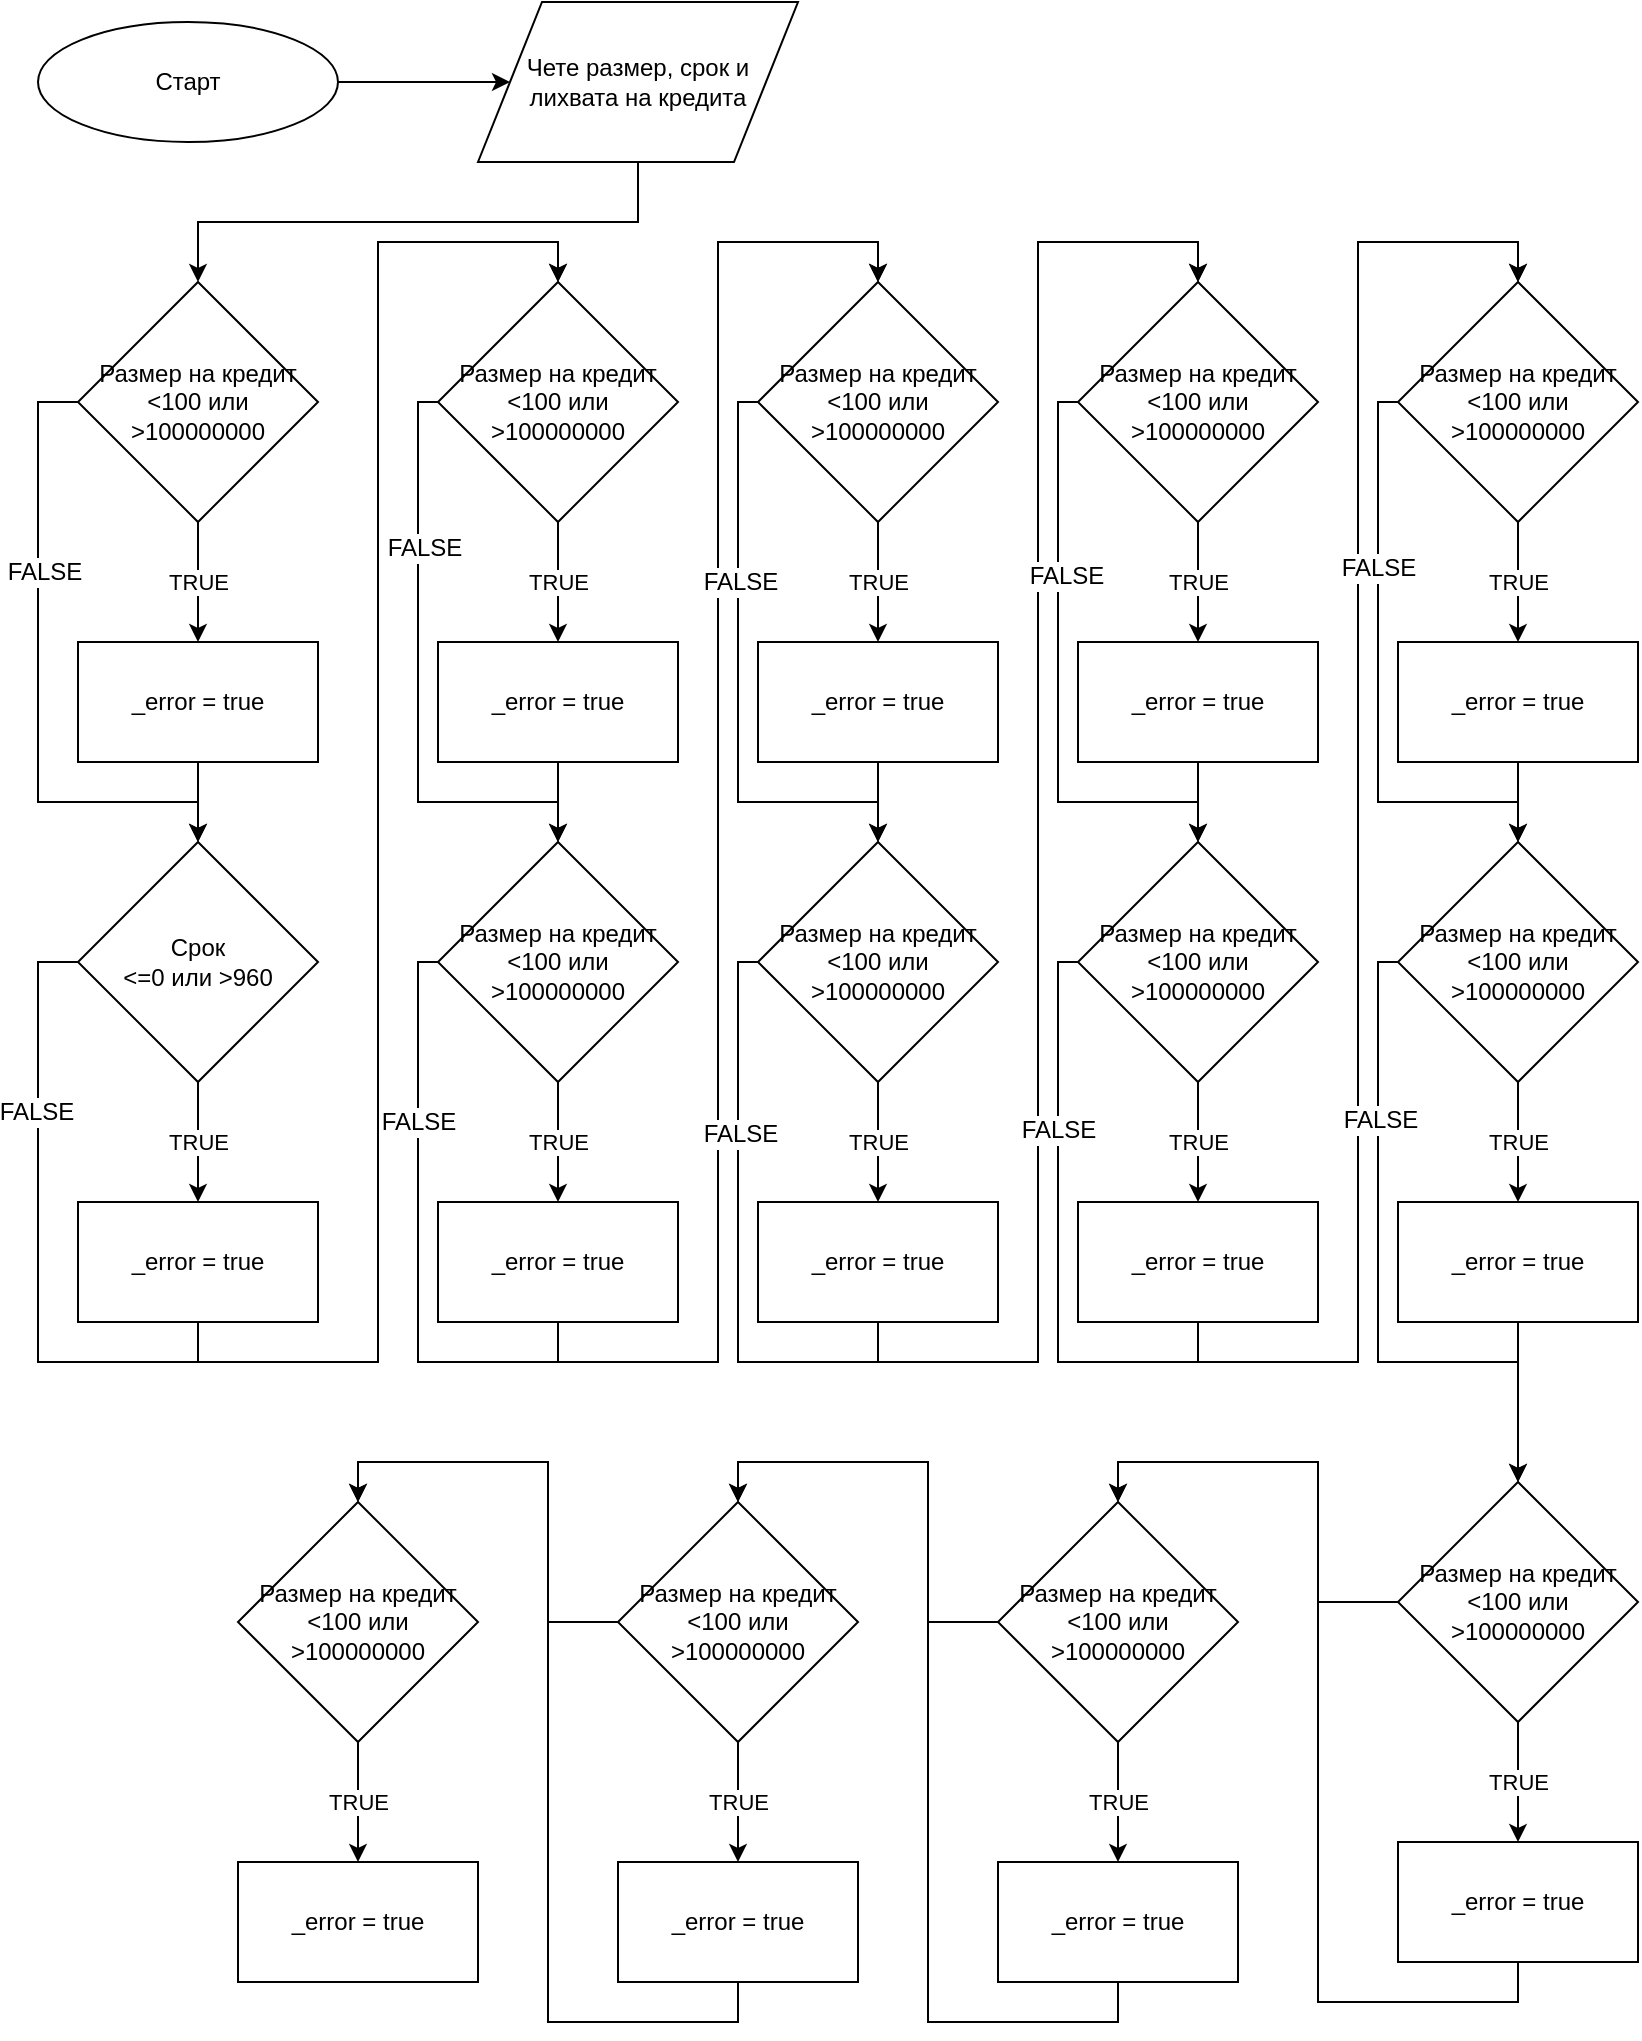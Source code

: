 <mxfile version="10.6.8" type="github"><diagram id="2QsEXOqxH2Xo6dV3NBOx" name="Page-1"><mxGraphModel dx="1394" dy="715" grid="1" gridSize="10" guides="1" tooltips="1" connect="1" arrows="1" fold="1" page="1" pageScale="1" pageWidth="850" pageHeight="1100" math="0" shadow="0"><root><mxCell id="0"/><mxCell id="1" parent="0"/><mxCell id="38YJo6SLMKGG8gX_s3Js-8" style="edgeStyle=orthogonalEdgeStyle;rounded=0;orthogonalLoop=1;jettySize=auto;html=1;exitX=1;exitY=0.5;exitDx=0;exitDy=0;" edge="1" parent="1" source="38YJo6SLMKGG8gX_s3Js-6" target="38YJo6SLMKGG8gX_s3Js-7"><mxGeometry relative="1" as="geometry"/></mxCell><mxCell id="38YJo6SLMKGG8gX_s3Js-6" value="Старт" style="ellipse;whiteSpace=wrap;html=1;" vertex="1" parent="1"><mxGeometry x="20" y="20" width="150" height="60" as="geometry"/></mxCell><mxCell id="38YJo6SLMKGG8gX_s3Js-10" style="edgeStyle=orthogonalEdgeStyle;rounded=0;orthogonalLoop=1;jettySize=auto;html=1;exitX=0.5;exitY=1;exitDx=0;exitDy=0;entryX=0.5;entryY=0;entryDx=0;entryDy=0;" edge="1" parent="1" source="38YJo6SLMKGG8gX_s3Js-7" target="38YJo6SLMKGG8gX_s3Js-9"><mxGeometry relative="1" as="geometry"/></mxCell><mxCell id="38YJo6SLMKGG8gX_s3Js-7" value="Чете размер, срок и лихвата на кредита" style="shape=parallelogram;perimeter=parallelogramPerimeter;whiteSpace=wrap;html=1;" vertex="1" parent="1"><mxGeometry x="240" y="10" width="160" height="80" as="geometry"/></mxCell><mxCell id="38YJo6SLMKGG8gX_s3Js-12" value="TRUE" style="edgeStyle=orthogonalEdgeStyle;rounded=0;orthogonalLoop=1;jettySize=auto;html=1;exitX=0.5;exitY=1;exitDx=0;exitDy=0;entryX=0.5;entryY=0;entryDx=0;entryDy=0;" edge="1" parent="1" source="38YJo6SLMKGG8gX_s3Js-9" target="38YJo6SLMKGG8gX_s3Js-11"><mxGeometry relative="1" as="geometry"/></mxCell><mxCell id="38YJo6SLMKGG8gX_s3Js-131" style="edgeStyle=orthogonalEdgeStyle;rounded=0;orthogonalLoop=1;jettySize=auto;html=1;exitX=0;exitY=0.5;exitDx=0;exitDy=0;" edge="1" parent="1" source="38YJo6SLMKGG8gX_s3Js-9"><mxGeometry relative="1" as="geometry"><mxPoint x="100" y="430" as="targetPoint"/><Array as="points"><mxPoint x="20" y="210"/><mxPoint x="20" y="410"/><mxPoint x="100" y="410"/></Array></mxGeometry></mxCell><mxCell id="38YJo6SLMKGG8gX_s3Js-146" value="FALSE" style="text;html=1;resizable=0;points=[];align=center;verticalAlign=middle;labelBackgroundColor=#ffffff;" vertex="1" connectable="0" parent="38YJo6SLMKGG8gX_s3Js-131"><mxGeometry x="-0.344" y="3" relative="1" as="geometry"><mxPoint as="offset"/></mxGeometry></mxCell><mxCell id="38YJo6SLMKGG8gX_s3Js-9" value="Размер на кредит &amp;lt;100 или &amp;gt;100000000" style="rhombus;whiteSpace=wrap;html=1;fillColor=#ffffff;" vertex="1" parent="1"><mxGeometry x="40" y="150" width="120" height="120" as="geometry"/></mxCell><mxCell id="38YJo6SLMKGG8gX_s3Js-130" style="edgeStyle=orthogonalEdgeStyle;rounded=0;orthogonalLoop=1;jettySize=auto;html=1;exitX=0.5;exitY=1;exitDx=0;exitDy=0;entryX=0.5;entryY=0;entryDx=0;entryDy=0;" edge="1" parent="1" source="38YJo6SLMKGG8gX_s3Js-11" target="38YJo6SLMKGG8gX_s3Js-75"><mxGeometry relative="1" as="geometry"/></mxCell><mxCell id="38YJo6SLMKGG8gX_s3Js-11" value="_error = true&lt;br&gt;" style="rounded=0;whiteSpace=wrap;html=1;fillColor=#ffffff;" vertex="1" parent="1"><mxGeometry x="40" y="330" width="120" height="60" as="geometry"/></mxCell><mxCell id="38YJo6SLMKGG8gX_s3Js-74" value="TRUE" style="edgeStyle=orthogonalEdgeStyle;rounded=0;orthogonalLoop=1;jettySize=auto;html=1;exitX=0.5;exitY=1;exitDx=0;exitDy=0;entryX=0.5;entryY=0;entryDx=0;entryDy=0;" edge="1" parent="1" source="38YJo6SLMKGG8gX_s3Js-75" target="38YJo6SLMKGG8gX_s3Js-76"><mxGeometry relative="1" as="geometry"/></mxCell><mxCell id="38YJo6SLMKGG8gX_s3Js-132" style="edgeStyle=orthogonalEdgeStyle;rounded=0;orthogonalLoop=1;jettySize=auto;html=1;exitX=0;exitY=0.5;exitDx=0;exitDy=0;entryX=0.5;entryY=0;entryDx=0;entryDy=0;" edge="1" parent="1" source="38YJo6SLMKGG8gX_s3Js-75" target="38YJo6SLMKGG8gX_s3Js-78"><mxGeometry relative="1" as="geometry"><Array as="points"><mxPoint x="20" y="490"/><mxPoint x="20" y="690"/><mxPoint x="190" y="690"/><mxPoint x="190" y="130"/><mxPoint x="280" y="130"/></Array></mxGeometry></mxCell><mxCell id="38YJo6SLMKGG8gX_s3Js-145" value="FALSE" style="text;html=1;resizable=0;points=[];align=center;verticalAlign=middle;labelBackgroundColor=#ffffff;" vertex="1" connectable="0" parent="38YJo6SLMKGG8gX_s3Js-132"><mxGeometry x="-0.821" y="-1" relative="1" as="geometry"><mxPoint as="offset"/></mxGeometry></mxCell><mxCell id="38YJo6SLMKGG8gX_s3Js-75" value="Срок&lt;br&gt;&amp;lt;=0 или &amp;gt;960&lt;br&gt;" style="rhombus;whiteSpace=wrap;html=1;fillColor=#ffffff;" vertex="1" parent="1"><mxGeometry x="40" y="430" width="120" height="120" as="geometry"/></mxCell><mxCell id="38YJo6SLMKGG8gX_s3Js-83" style="edgeStyle=orthogonalEdgeStyle;rounded=0;orthogonalLoop=1;jettySize=auto;html=1;exitX=0.5;exitY=1;exitDx=0;exitDy=0;entryX=0.5;entryY=0;entryDx=0;entryDy=0;" edge="1" parent="1" source="38YJo6SLMKGG8gX_s3Js-76" target="38YJo6SLMKGG8gX_s3Js-78"><mxGeometry relative="1" as="geometry"><Array as="points"><mxPoint x="100" y="690"/><mxPoint x="190" y="690"/><mxPoint x="190" y="130"/><mxPoint x="280" y="130"/></Array></mxGeometry></mxCell><mxCell id="38YJo6SLMKGG8gX_s3Js-76" value="_error = true&lt;br&gt;" style="rounded=0;whiteSpace=wrap;html=1;fillColor=#ffffff;" vertex="1" parent="1"><mxGeometry x="40" y="610" width="120" height="60" as="geometry"/></mxCell><mxCell id="38YJo6SLMKGG8gX_s3Js-77" value="TRUE" style="edgeStyle=orthogonalEdgeStyle;rounded=0;orthogonalLoop=1;jettySize=auto;html=1;exitX=0.5;exitY=1;exitDx=0;exitDy=0;entryX=0.5;entryY=0;entryDx=0;entryDy=0;" edge="1" parent="1" source="38YJo6SLMKGG8gX_s3Js-78" target="38YJo6SLMKGG8gX_s3Js-79"><mxGeometry relative="1" as="geometry"/></mxCell><mxCell id="38YJo6SLMKGG8gX_s3Js-133" style="edgeStyle=orthogonalEdgeStyle;rounded=0;orthogonalLoop=1;jettySize=auto;html=1;exitX=0;exitY=0.5;exitDx=0;exitDy=0;entryX=0.5;entryY=0;entryDx=0;entryDy=0;" edge="1" parent="1" source="38YJo6SLMKGG8gX_s3Js-78" target="38YJo6SLMKGG8gX_s3Js-81"><mxGeometry relative="1" as="geometry"><Array as="points"><mxPoint x="210" y="210"/><mxPoint x="210" y="410"/><mxPoint x="280" y="410"/></Array></mxGeometry></mxCell><mxCell id="38YJo6SLMKGG8gX_s3Js-147" value="FALSE" style="text;html=1;resizable=0;points=[];align=center;verticalAlign=middle;labelBackgroundColor=#ffffff;" vertex="1" connectable="0" parent="38YJo6SLMKGG8gX_s3Js-133"><mxGeometry x="-0.447" y="3" relative="1" as="geometry"><mxPoint as="offset"/></mxGeometry></mxCell><mxCell id="38YJo6SLMKGG8gX_s3Js-78" value="Размер на кредит &amp;lt;100 или &amp;gt;100000000" style="rhombus;whiteSpace=wrap;html=1;fillColor=#ffffff;" vertex="1" parent="1"><mxGeometry x="220" y="150" width="120" height="120" as="geometry"/></mxCell><mxCell id="38YJo6SLMKGG8gX_s3Js-120" style="edgeStyle=orthogonalEdgeStyle;rounded=0;orthogonalLoop=1;jettySize=auto;html=1;exitX=0.5;exitY=1;exitDx=0;exitDy=0;entryX=0.5;entryY=0;entryDx=0;entryDy=0;" edge="1" parent="1" source="38YJo6SLMKGG8gX_s3Js-79" target="38YJo6SLMKGG8gX_s3Js-81"><mxGeometry relative="1" as="geometry"/></mxCell><mxCell id="38YJo6SLMKGG8gX_s3Js-79" value="_error = true&lt;br&gt;" style="rounded=0;whiteSpace=wrap;html=1;fillColor=#ffffff;" vertex="1" parent="1"><mxGeometry x="220" y="330" width="120" height="60" as="geometry"/></mxCell><mxCell id="38YJo6SLMKGG8gX_s3Js-80" value="TRUE" style="edgeStyle=orthogonalEdgeStyle;rounded=0;orthogonalLoop=1;jettySize=auto;html=1;exitX=0.5;exitY=1;exitDx=0;exitDy=0;entryX=0.5;entryY=0;entryDx=0;entryDy=0;" edge="1" parent="1" source="38YJo6SLMKGG8gX_s3Js-81" target="38YJo6SLMKGG8gX_s3Js-82"><mxGeometry relative="1" as="geometry"/></mxCell><mxCell id="38YJo6SLMKGG8gX_s3Js-136" style="edgeStyle=orthogonalEdgeStyle;rounded=0;orthogonalLoop=1;jettySize=auto;html=1;exitX=0;exitY=0.5;exitDx=0;exitDy=0;entryX=0.5;entryY=0;entryDx=0;entryDy=0;" edge="1" parent="1" source="38YJo6SLMKGG8gX_s3Js-81" target="38YJo6SLMKGG8gX_s3Js-85"><mxGeometry relative="1" as="geometry"><Array as="points"><mxPoint x="210" y="490"/><mxPoint x="210" y="690"/><mxPoint x="360" y="690"/><mxPoint x="360" y="130"/><mxPoint x="440" y="130"/></Array></mxGeometry></mxCell><mxCell id="38YJo6SLMKGG8gX_s3Js-150" value="FALSE" style="text;html=1;resizable=0;points=[];align=center;verticalAlign=middle;labelBackgroundColor=#ffffff;" vertex="1" connectable="0" parent="38YJo6SLMKGG8gX_s3Js-136"><mxGeometry x="-0.788" y="-2" relative="1" as="geometry"><mxPoint x="2" y="-18" as="offset"/></mxGeometry></mxCell><mxCell id="38YJo6SLMKGG8gX_s3Js-81" value="Размер на кредит &amp;lt;100 или &amp;gt;100000000" style="rhombus;whiteSpace=wrap;html=1;fillColor=#ffffff;" vertex="1" parent="1"><mxGeometry x="220" y="430" width="120" height="120" as="geometry"/></mxCell><mxCell id="38YJo6SLMKGG8gX_s3Js-137" style="edgeStyle=orthogonalEdgeStyle;rounded=0;orthogonalLoop=1;jettySize=auto;html=1;exitX=0.5;exitY=1;exitDx=0;exitDy=0;entryX=0.5;entryY=0;entryDx=0;entryDy=0;" edge="1" parent="1" source="38YJo6SLMKGG8gX_s3Js-82" target="38YJo6SLMKGG8gX_s3Js-85"><mxGeometry relative="1" as="geometry"/></mxCell><mxCell id="38YJo6SLMKGG8gX_s3Js-82" value="_error = true&lt;br&gt;" style="rounded=0;whiteSpace=wrap;html=1;fillColor=#ffffff;" vertex="1" parent="1"><mxGeometry x="220" y="610" width="120" height="60" as="geometry"/></mxCell><mxCell id="38YJo6SLMKGG8gX_s3Js-84" value="TRUE" style="edgeStyle=orthogonalEdgeStyle;rounded=0;orthogonalLoop=1;jettySize=auto;html=1;exitX=0.5;exitY=1;exitDx=0;exitDy=0;entryX=0.5;entryY=0;entryDx=0;entryDy=0;" edge="1" parent="1" source="38YJo6SLMKGG8gX_s3Js-85" target="38YJo6SLMKGG8gX_s3Js-86"><mxGeometry relative="1" as="geometry"/></mxCell><mxCell id="38YJo6SLMKGG8gX_s3Js-138" style="edgeStyle=orthogonalEdgeStyle;rounded=0;orthogonalLoop=1;jettySize=auto;html=1;exitX=0;exitY=0.5;exitDx=0;exitDy=0;entryX=0.5;entryY=0;entryDx=0;entryDy=0;" edge="1" parent="1" source="38YJo6SLMKGG8gX_s3Js-85" target="38YJo6SLMKGG8gX_s3Js-88"><mxGeometry relative="1" as="geometry"><Array as="points"><mxPoint x="370" y="210"/><mxPoint x="370" y="410"/><mxPoint x="440" y="410"/></Array></mxGeometry></mxCell><mxCell id="38YJo6SLMKGG8gX_s3Js-152" value="FALSE" style="text;html=1;resizable=0;points=[];align=center;verticalAlign=middle;labelBackgroundColor=#ffffff;" vertex="1" connectable="0" parent="38YJo6SLMKGG8gX_s3Js-138"><mxGeometry x="-0.333" y="1" relative="1" as="geometry"><mxPoint as="offset"/></mxGeometry></mxCell><mxCell id="38YJo6SLMKGG8gX_s3Js-85" value="Размер на кредит &amp;lt;100 или &amp;gt;100000000" style="rhombus;whiteSpace=wrap;html=1;fillColor=#ffffff;" vertex="1" parent="1"><mxGeometry x="380" y="150" width="120" height="120" as="geometry"/></mxCell><mxCell id="38YJo6SLMKGG8gX_s3Js-119" style="edgeStyle=orthogonalEdgeStyle;rounded=0;orthogonalLoop=1;jettySize=auto;html=1;exitX=0.5;exitY=1;exitDx=0;exitDy=0;entryX=0.5;entryY=0;entryDx=0;entryDy=0;" edge="1" parent="1" source="38YJo6SLMKGG8gX_s3Js-86" target="38YJo6SLMKGG8gX_s3Js-88"><mxGeometry relative="1" as="geometry"/></mxCell><mxCell id="38YJo6SLMKGG8gX_s3Js-86" value="_error = true&lt;br&gt;" style="rounded=0;whiteSpace=wrap;html=1;fillColor=#ffffff;" vertex="1" parent="1"><mxGeometry x="380" y="330" width="120" height="60" as="geometry"/></mxCell><mxCell id="38YJo6SLMKGG8gX_s3Js-87" value="TRUE" style="edgeStyle=orthogonalEdgeStyle;rounded=0;orthogonalLoop=1;jettySize=auto;html=1;exitX=0.5;exitY=1;exitDx=0;exitDy=0;entryX=0.5;entryY=0;entryDx=0;entryDy=0;" edge="1" parent="1" source="38YJo6SLMKGG8gX_s3Js-88" target="38YJo6SLMKGG8gX_s3Js-89"><mxGeometry relative="1" as="geometry"/></mxCell><mxCell id="38YJo6SLMKGG8gX_s3Js-139" style="edgeStyle=orthogonalEdgeStyle;rounded=0;orthogonalLoop=1;jettySize=auto;html=1;exitX=0;exitY=0.5;exitDx=0;exitDy=0;entryX=0.5;entryY=0;entryDx=0;entryDy=0;" edge="1" parent="1" source="38YJo6SLMKGG8gX_s3Js-88" target="38YJo6SLMKGG8gX_s3Js-91"><mxGeometry relative="1" as="geometry"><Array as="points"><mxPoint x="370" y="490"/><mxPoint x="370" y="690"/><mxPoint x="520" y="690"/><mxPoint x="520" y="130"/><mxPoint x="600" y="130"/></Array></mxGeometry></mxCell><mxCell id="38YJo6SLMKGG8gX_s3Js-151" value="FALSE" style="text;html=1;resizable=0;points=[];align=center;verticalAlign=middle;labelBackgroundColor=#ffffff;" vertex="1" connectable="0" parent="38YJo6SLMKGG8gX_s3Js-139"><mxGeometry x="-0.812" y="1" relative="1" as="geometry"><mxPoint as="offset"/></mxGeometry></mxCell><mxCell id="38YJo6SLMKGG8gX_s3Js-88" value="Размер на кредит &amp;lt;100 или &amp;gt;100000000" style="rhombus;whiteSpace=wrap;html=1;fillColor=#ffffff;" vertex="1" parent="1"><mxGeometry x="380" y="430" width="120" height="120" as="geometry"/></mxCell><mxCell id="38YJo6SLMKGG8gX_s3Js-97" style="edgeStyle=orthogonalEdgeStyle;rounded=0;orthogonalLoop=1;jettySize=auto;html=1;exitX=0.5;exitY=1;exitDx=0;exitDy=0;entryX=0.5;entryY=0;entryDx=0;entryDy=0;" edge="1" parent="1" source="38YJo6SLMKGG8gX_s3Js-89" target="38YJo6SLMKGG8gX_s3Js-91"><mxGeometry relative="1" as="geometry"/></mxCell><mxCell id="38YJo6SLMKGG8gX_s3Js-89" value="_error = true&lt;br&gt;" style="rounded=0;whiteSpace=wrap;html=1;fillColor=#ffffff;" vertex="1" parent="1"><mxGeometry x="380" y="610" width="120" height="60" as="geometry"/></mxCell><mxCell id="38YJo6SLMKGG8gX_s3Js-90" value="TRUE" style="edgeStyle=orthogonalEdgeStyle;rounded=0;orthogonalLoop=1;jettySize=auto;html=1;exitX=0.5;exitY=1;exitDx=0;exitDy=0;entryX=0.5;entryY=0;entryDx=0;entryDy=0;" edge="1" parent="1" source="38YJo6SLMKGG8gX_s3Js-91" target="38YJo6SLMKGG8gX_s3Js-92"><mxGeometry relative="1" as="geometry"/></mxCell><mxCell id="38YJo6SLMKGG8gX_s3Js-140" style="edgeStyle=orthogonalEdgeStyle;rounded=0;orthogonalLoop=1;jettySize=auto;html=1;exitX=0;exitY=0.5;exitDx=0;exitDy=0;" edge="1" parent="1" source="38YJo6SLMKGG8gX_s3Js-91" target="38YJo6SLMKGG8gX_s3Js-94"><mxGeometry relative="1" as="geometry"><Array as="points"><mxPoint x="530" y="210"/><mxPoint x="530" y="410"/><mxPoint x="600" y="410"/></Array></mxGeometry></mxCell><mxCell id="38YJo6SLMKGG8gX_s3Js-153" value="FALSE" style="text;html=1;resizable=0;points=[];align=center;verticalAlign=middle;labelBackgroundColor=#ffffff;" vertex="1" connectable="0" parent="38YJo6SLMKGG8gX_s3Js-140"><mxGeometry x="-0.353" y="4" relative="1" as="geometry"><mxPoint as="offset"/></mxGeometry></mxCell><mxCell id="38YJo6SLMKGG8gX_s3Js-91" value="Размер на кредит &amp;lt;100 или &amp;gt;100000000" style="rhombus;whiteSpace=wrap;html=1;fillColor=#ffffff;" vertex="1" parent="1"><mxGeometry x="540" y="150" width="120" height="120" as="geometry"/></mxCell><mxCell id="38YJo6SLMKGG8gX_s3Js-121" style="edgeStyle=orthogonalEdgeStyle;rounded=0;orthogonalLoop=1;jettySize=auto;html=1;exitX=0.5;exitY=1;exitDx=0;exitDy=0;entryX=0.5;entryY=0;entryDx=0;entryDy=0;" edge="1" parent="1" source="38YJo6SLMKGG8gX_s3Js-92" target="38YJo6SLMKGG8gX_s3Js-94"><mxGeometry relative="1" as="geometry"/></mxCell><mxCell id="38YJo6SLMKGG8gX_s3Js-92" value="_error = true&lt;br&gt;" style="rounded=0;whiteSpace=wrap;html=1;fillColor=#ffffff;" vertex="1" parent="1"><mxGeometry x="540" y="330" width="120" height="60" as="geometry"/></mxCell><mxCell id="38YJo6SLMKGG8gX_s3Js-93" value="TRUE" style="edgeStyle=orthogonalEdgeStyle;rounded=0;orthogonalLoop=1;jettySize=auto;html=1;exitX=0.5;exitY=1;exitDx=0;exitDy=0;entryX=0.5;entryY=0;entryDx=0;entryDy=0;" edge="1" parent="1" source="38YJo6SLMKGG8gX_s3Js-94" target="38YJo6SLMKGG8gX_s3Js-95"><mxGeometry relative="1" as="geometry"/></mxCell><mxCell id="38YJo6SLMKGG8gX_s3Js-141" style="edgeStyle=orthogonalEdgeStyle;rounded=0;orthogonalLoop=1;jettySize=auto;html=1;exitX=0;exitY=0.5;exitDx=0;exitDy=0;entryX=0.5;entryY=0;entryDx=0;entryDy=0;" edge="1" parent="1" source="38YJo6SLMKGG8gX_s3Js-94" target="38YJo6SLMKGG8gX_s3Js-99"><mxGeometry relative="1" as="geometry"><Array as="points"><mxPoint x="530" y="490"/><mxPoint x="530" y="690"/><mxPoint x="680" y="690"/><mxPoint x="680" y="130"/><mxPoint x="760" y="130"/></Array></mxGeometry></mxCell><mxCell id="38YJo6SLMKGG8gX_s3Js-156" value="FALSE" style="text;html=1;resizable=0;points=[];align=center;verticalAlign=middle;labelBackgroundColor=#ffffff;" vertex="1" connectable="0" parent="38YJo6SLMKGG8gX_s3Js-141"><mxGeometry x="-0.816" relative="1" as="geometry"><mxPoint as="offset"/></mxGeometry></mxCell><mxCell id="38YJo6SLMKGG8gX_s3Js-94" value="Размер на кредит &amp;lt;100 или &amp;gt;100000000" style="rhombus;whiteSpace=wrap;html=1;fillColor=#ffffff;" vertex="1" parent="1"><mxGeometry x="540" y="430" width="120" height="120" as="geometry"/></mxCell><mxCell id="38YJo6SLMKGG8gX_s3Js-104" style="edgeStyle=orthogonalEdgeStyle;rounded=0;orthogonalLoop=1;jettySize=auto;html=1;exitX=0.5;exitY=1;exitDx=0;exitDy=0;entryX=0.5;entryY=0;entryDx=0;entryDy=0;" edge="1" parent="1" source="38YJo6SLMKGG8gX_s3Js-95" target="38YJo6SLMKGG8gX_s3Js-99"><mxGeometry relative="1" as="geometry"/></mxCell><mxCell id="38YJo6SLMKGG8gX_s3Js-95" value="_error = true&lt;br&gt;" style="rounded=0;whiteSpace=wrap;html=1;fillColor=#ffffff;" vertex="1" parent="1"><mxGeometry x="540" y="610" width="120" height="60" as="geometry"/></mxCell><mxCell id="38YJo6SLMKGG8gX_s3Js-98" value="TRUE" style="edgeStyle=orthogonalEdgeStyle;rounded=0;orthogonalLoop=1;jettySize=auto;html=1;exitX=0.5;exitY=1;exitDx=0;exitDy=0;entryX=0.5;entryY=0;entryDx=0;entryDy=0;" edge="1" parent="1" source="38YJo6SLMKGG8gX_s3Js-99" target="38YJo6SLMKGG8gX_s3Js-100"><mxGeometry relative="1" as="geometry"/></mxCell><mxCell id="38YJo6SLMKGG8gX_s3Js-142" style="edgeStyle=orthogonalEdgeStyle;rounded=0;orthogonalLoop=1;jettySize=auto;html=1;exitX=0;exitY=0.5;exitDx=0;exitDy=0;entryX=0.5;entryY=0;entryDx=0;entryDy=0;" edge="1" parent="1" source="38YJo6SLMKGG8gX_s3Js-99" target="38YJo6SLMKGG8gX_s3Js-102"><mxGeometry relative="1" as="geometry"><Array as="points"><mxPoint x="690" y="210"/><mxPoint x="690" y="410"/><mxPoint x="760" y="410"/></Array></mxGeometry></mxCell><mxCell id="38YJo6SLMKGG8gX_s3Js-154" value="FALSE" style="text;html=1;resizable=0;points=[];align=center;verticalAlign=middle;labelBackgroundColor=#ffffff;" vertex="1" connectable="0" parent="38YJo6SLMKGG8gX_s3Js-142"><mxGeometry x="-0.38" relative="1" as="geometry"><mxPoint as="offset"/></mxGeometry></mxCell><mxCell id="38YJo6SLMKGG8gX_s3Js-99" value="Размер на кредит &amp;lt;100 или &amp;gt;100000000" style="rhombus;whiteSpace=wrap;html=1;fillColor=#ffffff;" vertex="1" parent="1"><mxGeometry x="700" y="150" width="120" height="120" as="geometry"/></mxCell><mxCell id="38YJo6SLMKGG8gX_s3Js-122" style="edgeStyle=orthogonalEdgeStyle;rounded=0;orthogonalLoop=1;jettySize=auto;html=1;exitX=0.5;exitY=1;exitDx=0;exitDy=0;entryX=0.5;entryY=0;entryDx=0;entryDy=0;" edge="1" parent="1" source="38YJo6SLMKGG8gX_s3Js-100" target="38YJo6SLMKGG8gX_s3Js-102"><mxGeometry relative="1" as="geometry"/></mxCell><mxCell id="38YJo6SLMKGG8gX_s3Js-100" value="_error = true&lt;br&gt;" style="rounded=0;whiteSpace=wrap;html=1;fillColor=#ffffff;" vertex="1" parent="1"><mxGeometry x="700" y="330" width="120" height="60" as="geometry"/></mxCell><mxCell id="38YJo6SLMKGG8gX_s3Js-101" value="TRUE" style="edgeStyle=orthogonalEdgeStyle;rounded=0;orthogonalLoop=1;jettySize=auto;html=1;exitX=0.5;exitY=1;exitDx=0;exitDy=0;entryX=0.5;entryY=0;entryDx=0;entryDy=0;" edge="1" parent="1" source="38YJo6SLMKGG8gX_s3Js-102" target="38YJo6SLMKGG8gX_s3Js-103"><mxGeometry relative="1" as="geometry"/></mxCell><mxCell id="38YJo6SLMKGG8gX_s3Js-143" style="edgeStyle=orthogonalEdgeStyle;rounded=0;orthogonalLoop=1;jettySize=auto;html=1;exitX=0;exitY=0.5;exitDx=0;exitDy=0;entryX=0.5;entryY=0;entryDx=0;entryDy=0;" edge="1" parent="1" source="38YJo6SLMKGG8gX_s3Js-102" target="38YJo6SLMKGG8gX_s3Js-106"><mxGeometry relative="1" as="geometry"><Array as="points"><mxPoint x="690" y="490"/><mxPoint x="690" y="690"/><mxPoint x="760" y="690"/></Array></mxGeometry></mxCell><mxCell id="38YJo6SLMKGG8gX_s3Js-155" value="FALSE" style="text;html=1;resizable=0;points=[];align=center;verticalAlign=middle;labelBackgroundColor=#ffffff;" vertex="1" connectable="0" parent="38YJo6SLMKGG8gX_s3Js-143"><mxGeometry x="-0.476" y="1" relative="1" as="geometry"><mxPoint as="offset"/></mxGeometry></mxCell><mxCell id="38YJo6SLMKGG8gX_s3Js-102" value="Размер на кредит &amp;lt;100 или &amp;gt;100000000" style="rhombus;whiteSpace=wrap;html=1;fillColor=#ffffff;" vertex="1" parent="1"><mxGeometry x="700" y="430" width="120" height="120" as="geometry"/></mxCell><mxCell id="38YJo6SLMKGG8gX_s3Js-117" style="edgeStyle=orthogonalEdgeStyle;rounded=0;orthogonalLoop=1;jettySize=auto;html=1;exitX=0.5;exitY=1;exitDx=0;exitDy=0;entryX=0.5;entryY=0;entryDx=0;entryDy=0;" edge="1" parent="1" source="38YJo6SLMKGG8gX_s3Js-103" target="38YJo6SLMKGG8gX_s3Js-106"><mxGeometry relative="1" as="geometry"/></mxCell><mxCell id="38YJo6SLMKGG8gX_s3Js-103" value="_error = true&lt;br&gt;" style="rounded=0;whiteSpace=wrap;html=1;fillColor=#ffffff;" vertex="1" parent="1"><mxGeometry x="700" y="610" width="120" height="60" as="geometry"/></mxCell><mxCell id="38YJo6SLMKGG8gX_s3Js-105" value="TRUE" style="edgeStyle=orthogonalEdgeStyle;rounded=0;orthogonalLoop=1;jettySize=auto;html=1;exitX=0.5;exitY=1;exitDx=0;exitDy=0;entryX=0.5;entryY=0;entryDx=0;entryDy=0;" edge="1" parent="1" source="38YJo6SLMKGG8gX_s3Js-106" target="38YJo6SLMKGG8gX_s3Js-107"><mxGeometry relative="1" as="geometry"/></mxCell><mxCell id="38YJo6SLMKGG8gX_s3Js-125" style="edgeStyle=orthogonalEdgeStyle;rounded=0;orthogonalLoop=1;jettySize=auto;html=1;exitX=0;exitY=0.5;exitDx=0;exitDy=0;entryX=0.5;entryY=0;entryDx=0;entryDy=0;" edge="1" parent="1" source="38YJo6SLMKGG8gX_s3Js-106" target="38YJo6SLMKGG8gX_s3Js-109"><mxGeometry relative="1" as="geometry"><mxPoint x="660" y="810" as="targetPoint"/></mxGeometry></mxCell><mxCell id="38YJo6SLMKGG8gX_s3Js-106" value="Размер на кредит &amp;lt;100 или &amp;gt;100000000" style="rhombus;whiteSpace=wrap;html=1;fillColor=#ffffff;" vertex="1" parent="1"><mxGeometry x="700" y="750" width="120" height="120" as="geometry"/></mxCell><mxCell id="38YJo6SLMKGG8gX_s3Js-123" style="edgeStyle=orthogonalEdgeStyle;rounded=0;orthogonalLoop=1;jettySize=auto;html=1;exitX=0.5;exitY=1;exitDx=0;exitDy=0;entryX=0.5;entryY=0;entryDx=0;entryDy=0;" edge="1" parent="1" source="38YJo6SLMKGG8gX_s3Js-107" target="38YJo6SLMKGG8gX_s3Js-109"><mxGeometry relative="1" as="geometry"/></mxCell><mxCell id="38YJo6SLMKGG8gX_s3Js-107" value="_error = true&lt;br&gt;" style="rounded=0;whiteSpace=wrap;html=1;fillColor=#ffffff;" vertex="1" parent="1"><mxGeometry x="700" y="930" width="120" height="60" as="geometry"/></mxCell><mxCell id="38YJo6SLMKGG8gX_s3Js-108" value="TRUE" style="edgeStyle=orthogonalEdgeStyle;rounded=0;orthogonalLoop=1;jettySize=auto;html=1;exitX=0.5;exitY=1;exitDx=0;exitDy=0;entryX=0.5;entryY=0;entryDx=0;entryDy=0;" edge="1" parent="1" source="38YJo6SLMKGG8gX_s3Js-109" target="38YJo6SLMKGG8gX_s3Js-110"><mxGeometry relative="1" as="geometry"/></mxCell><mxCell id="38YJo6SLMKGG8gX_s3Js-127" style="edgeStyle=orthogonalEdgeStyle;rounded=0;orthogonalLoop=1;jettySize=auto;html=1;exitX=0;exitY=0.5;exitDx=0;exitDy=0;entryX=0.5;entryY=0;entryDx=0;entryDy=0;" edge="1" parent="1" source="38YJo6SLMKGG8gX_s3Js-109" target="38YJo6SLMKGG8gX_s3Js-112"><mxGeometry relative="1" as="geometry"><mxPoint x="470" y="820" as="targetPoint"/></mxGeometry></mxCell><mxCell id="38YJo6SLMKGG8gX_s3Js-109" value="Размер на кредит &amp;lt;100 или &amp;gt;100000000" style="rhombus;whiteSpace=wrap;html=1;fillColor=#ffffff;" vertex="1" parent="1"><mxGeometry x="500" y="760" width="120" height="120" as="geometry"/></mxCell><mxCell id="38YJo6SLMKGG8gX_s3Js-126" style="edgeStyle=orthogonalEdgeStyle;rounded=0;orthogonalLoop=1;jettySize=auto;html=1;exitX=0.5;exitY=1;exitDx=0;exitDy=0;entryX=0.5;entryY=0;entryDx=0;entryDy=0;" edge="1" parent="1" source="38YJo6SLMKGG8gX_s3Js-110" target="38YJo6SLMKGG8gX_s3Js-112"><mxGeometry relative="1" as="geometry"/></mxCell><mxCell id="38YJo6SLMKGG8gX_s3Js-110" value="_error = true&lt;br&gt;" style="rounded=0;whiteSpace=wrap;html=1;fillColor=#ffffff;" vertex="1" parent="1"><mxGeometry x="500" y="940" width="120" height="60" as="geometry"/></mxCell><mxCell id="38YJo6SLMKGG8gX_s3Js-111" value="TRUE" style="edgeStyle=orthogonalEdgeStyle;rounded=0;orthogonalLoop=1;jettySize=auto;html=1;exitX=0.5;exitY=1;exitDx=0;exitDy=0;entryX=0.5;entryY=0;entryDx=0;entryDy=0;" edge="1" parent="1" source="38YJo6SLMKGG8gX_s3Js-112" target="38YJo6SLMKGG8gX_s3Js-113"><mxGeometry relative="1" as="geometry"/></mxCell><mxCell id="38YJo6SLMKGG8gX_s3Js-129" style="edgeStyle=orthogonalEdgeStyle;rounded=0;orthogonalLoop=1;jettySize=auto;html=1;exitX=0;exitY=0.5;exitDx=0;exitDy=0;entryX=0.5;entryY=0;entryDx=0;entryDy=0;" edge="1" parent="1" source="38YJo6SLMKGG8gX_s3Js-112" target="38YJo6SLMKGG8gX_s3Js-115"><mxGeometry relative="1" as="geometry"><mxPoint x="260" y="820" as="targetPoint"/></mxGeometry></mxCell><mxCell id="38YJo6SLMKGG8gX_s3Js-112" value="Размер на кредит &amp;lt;100 или &amp;gt;100000000" style="rhombus;whiteSpace=wrap;html=1;fillColor=#ffffff;" vertex="1" parent="1"><mxGeometry x="310" y="760" width="120" height="120" as="geometry"/></mxCell><mxCell id="38YJo6SLMKGG8gX_s3Js-128" style="edgeStyle=orthogonalEdgeStyle;rounded=0;orthogonalLoop=1;jettySize=auto;html=1;exitX=0.5;exitY=1;exitDx=0;exitDy=0;entryX=0.5;entryY=0;entryDx=0;entryDy=0;" edge="1" parent="1" source="38YJo6SLMKGG8gX_s3Js-113" target="38YJo6SLMKGG8gX_s3Js-115"><mxGeometry relative="1" as="geometry"/></mxCell><mxCell id="38YJo6SLMKGG8gX_s3Js-113" value="_error = true&lt;br&gt;" style="rounded=0;whiteSpace=wrap;html=1;fillColor=#ffffff;" vertex="1" parent="1"><mxGeometry x="310" y="940" width="120" height="60" as="geometry"/></mxCell><mxCell id="38YJo6SLMKGG8gX_s3Js-114" value="TRUE" style="edgeStyle=orthogonalEdgeStyle;rounded=0;orthogonalLoop=1;jettySize=auto;html=1;exitX=0.5;exitY=1;exitDx=0;exitDy=0;entryX=0.5;entryY=0;entryDx=0;entryDy=0;" edge="1" parent="1" source="38YJo6SLMKGG8gX_s3Js-115" target="38YJo6SLMKGG8gX_s3Js-116"><mxGeometry relative="1" as="geometry"/></mxCell><mxCell id="38YJo6SLMKGG8gX_s3Js-115" value="Размер на кредит &amp;lt;100 или &amp;gt;100000000" style="rhombus;whiteSpace=wrap;html=1;fillColor=#ffffff;" vertex="1" parent="1"><mxGeometry x="120" y="760" width="120" height="120" as="geometry"/></mxCell><mxCell id="38YJo6SLMKGG8gX_s3Js-116" value="_error = true&lt;br&gt;" style="rounded=0;whiteSpace=wrap;html=1;fillColor=#ffffff;" vertex="1" parent="1"><mxGeometry x="120" y="940" width="120" height="60" as="geometry"/></mxCell></root></mxGraphModel></diagram></mxfile>